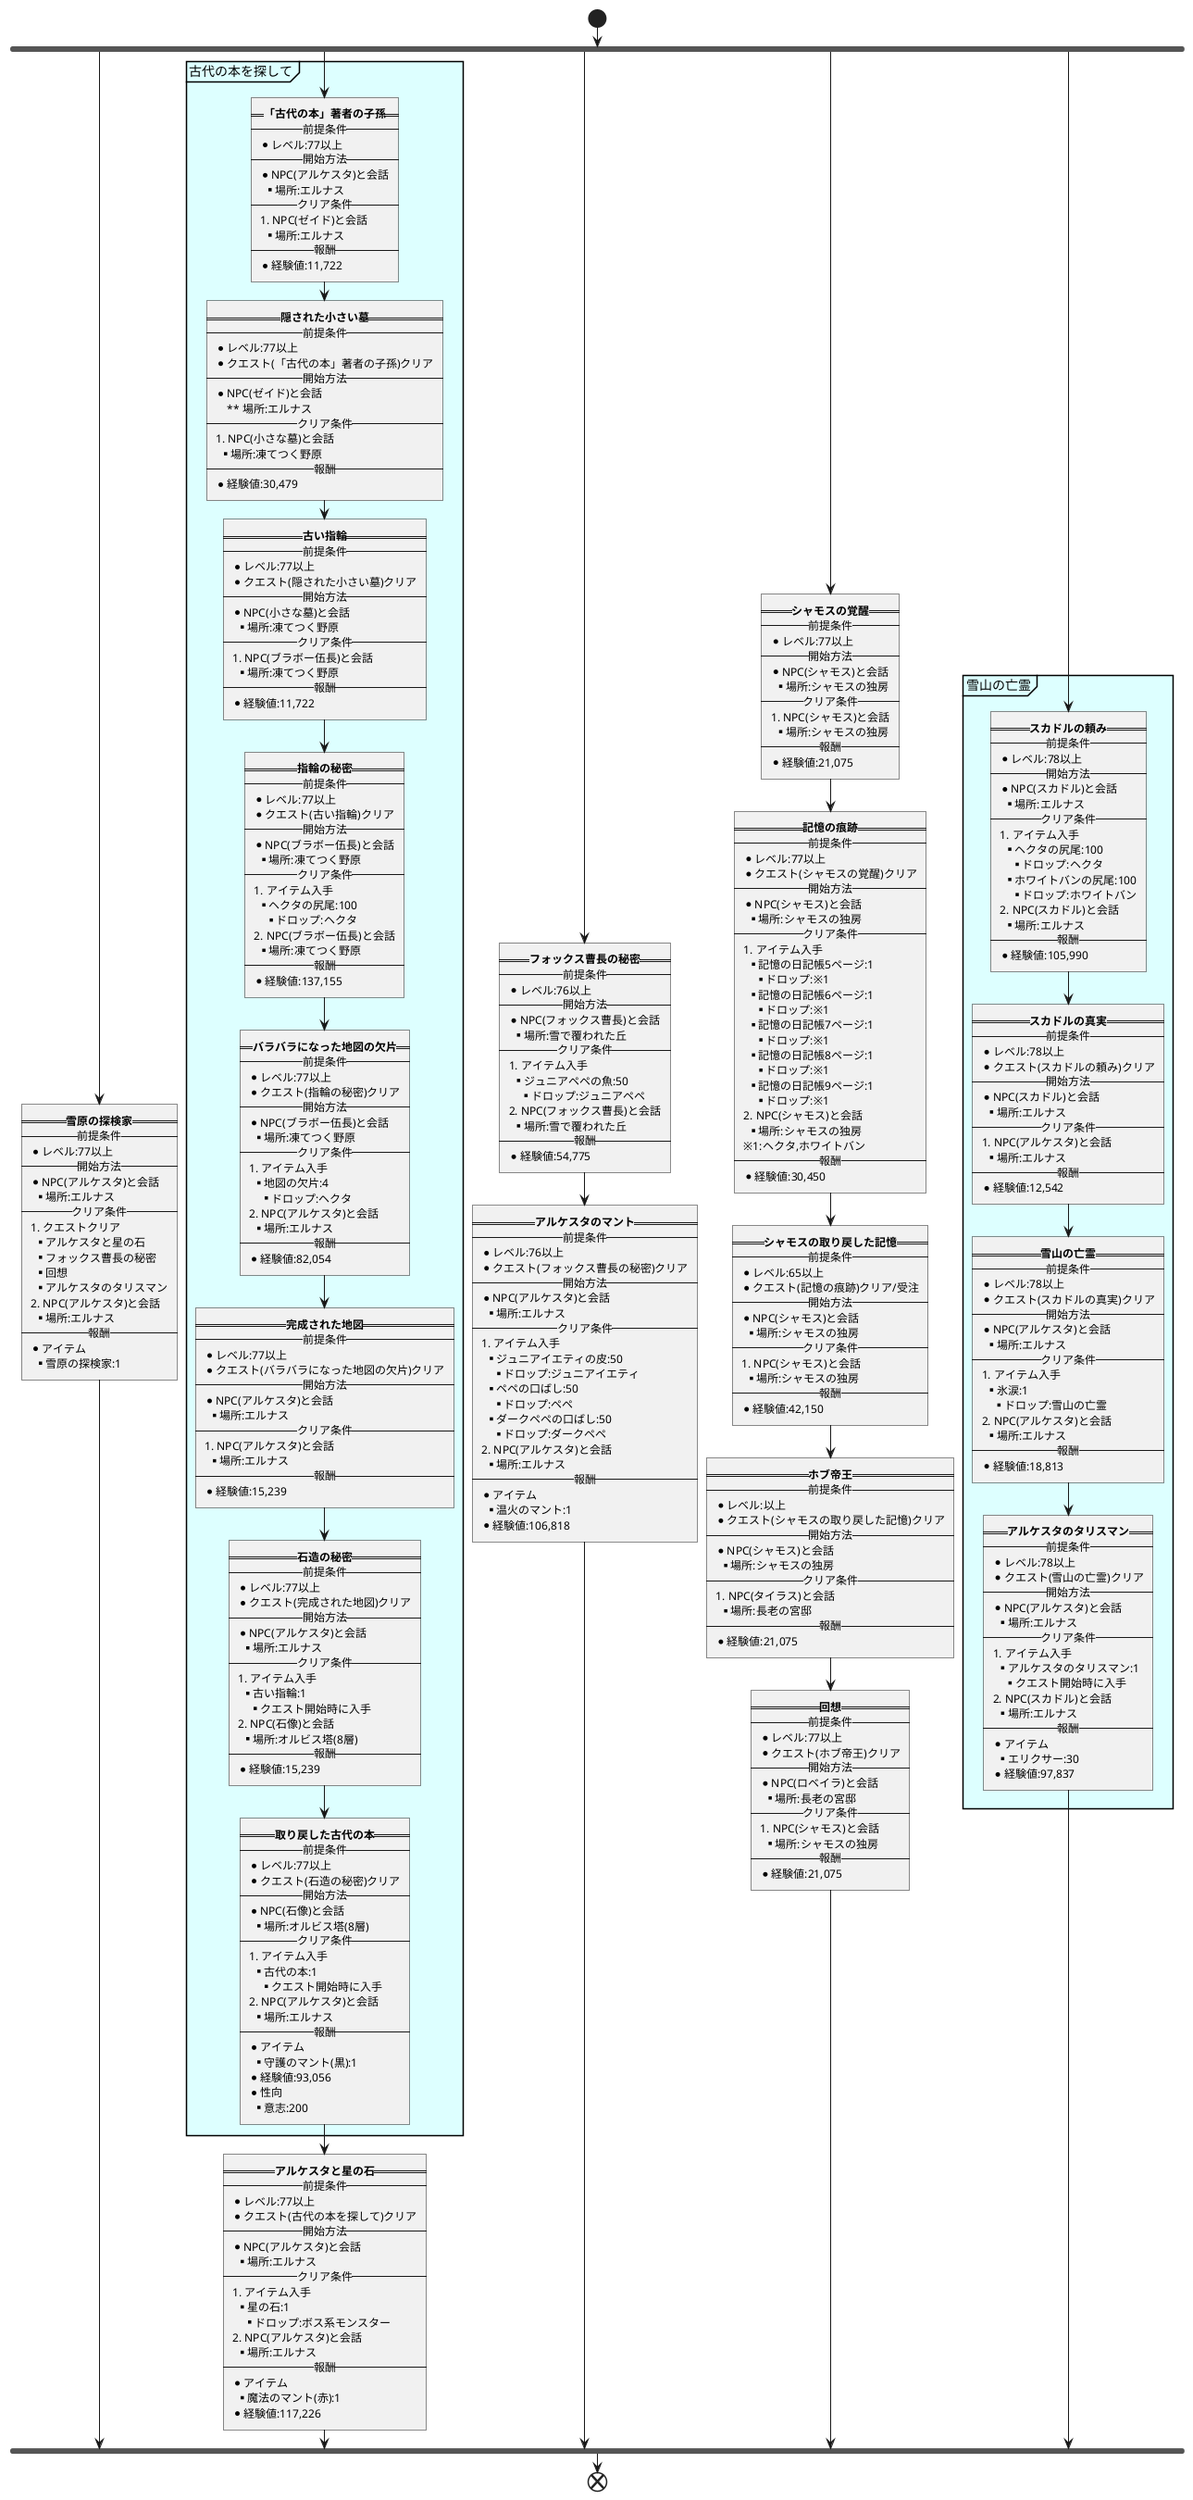 @startuml 雪原の探検家勲章
/'
:==****==
--前提条件--
* レベル:以上
* クエスト(【名前】)クリア/受注
--開始方法--
* NPC(【名前】)と会話
** 場所:【名前】
--クリア条件--
# モンスター討伐
** 【名前】:【数】
# アイテム入手
** 【名前】:【数】
*** クエスト報酬:【名前】
*** ドロップ:【名前】
*** クエスト開始時に入手
# クエストクリア
** 【名前】
# NPC(【名前】)と会話
** 場所:【名前】
--報酬--
* アイテム
** 【名前】:【数】
* 経験値:【数】
* メル:【数】
* 性向
** カリスマ:
** 意志:]

partition 【名前】 #ddffff {}
    
'/
    start
    fork
        :==**雪原の探検家**==
        --前提条件--
        * レベル:77以上
        --開始方法--
        * NPC(アルケスタ)と会話
        ** 場所:エルナス
        --クリア条件--
        # クエストクリア
        ** アルケスタと星の石
        ** フォックス曹長の秘密
        ** 回想
        ** アルケスタのタリスマン
        # NPC(アルケスタ)と会話
        ** 場所:エルナス
        --報酬--
        * アイテム
        ** 雪原の探検家:1]

    fork again
        partition 古代の本を探して #ddffff {
            :==**「古代の本」著者の子孫**==
            --前提条件--
            * レベル:77以上
            --開始方法--
            * NPC(アルケスタ)と会話
            ** 場所:エルナス
            --クリア条件--
            # NPC(ゼイド)と会話
            ** 場所:エルナス
            --報酬--
            * 経験値:11,722]

            :==**隠された小さい墓**==
            --前提条件--
            * レベル:77以上
            * クエスト(「古代の本」著者の子孫)クリア
            --開始方法--
            * NPC(ゼイド)と会話
                ** 場所:エルナス
            --クリア条件--
            # NPC(小さな墓)と会話
            ** 場所:凍てつく野原
            --報酬--
            * 経験値:30,479]

            :==**古い指輪**==
            --前提条件--
            * レベル:77以上
            * クエスト(隠された小さい墓)クリア
            --開始方法--
            * NPC(小さな墓)と会話
            ** 場所:凍てつく野原
            --クリア条件--
            # NPC(ブラボー伍長)と会話
            ** 場所:凍てつく野原
            --報酬--
            * 経験値:11,722]

            :==**指輪の秘密**==
            --前提条件--
            * レベル:77以上
            * クエスト(古い指輪)クリア
            --開始方法--
            * NPC(ブラボー伍長)と会話
            ** 場所:凍てつく野原
            --クリア条件--
            # アイテム入手
            ** ヘクタの尻尾:100
            *** ドロップ:ヘクタ
            # NPC(ブラボー伍長)と会話
            ** 場所:凍てつく野原
            --報酬--
            * 経験値:137,155]

            :==**バラバラになった地図の欠片**==
            --前提条件--
            * レベル:77以上
            * クエスト(指輪の秘密)クリア
            --開始方法--
            * NPC(ブラボー伍長)と会話
            ** 場所:凍てつく野原
            --クリア条件--
            # アイテム入手
            ** 地図の欠片:4
            *** ドロップ:ヘクタ
            # NPC(アルケスタ)と会話
            ** 場所:エルナス
            --報酬--
            * 経験値:82,054]

            :==**完成された地図**==
            --前提条件--
            * レベル:77以上
            * クエスト(バラバラになった地図の欠片)クリア
            --開始方法--
            * NPC(アルケスタ)と会話
            ** 場所:エルナス
            --クリア条件--
            # NPC(アルケスタ)と会話
            ** 場所:エルナス
            --報酬--
            * 経験値:15,239]

            :==**石造の秘密**==
            --前提条件--
            * レベル:77以上
            * クエスト(完成された地図)クリア
            --開始方法--
            * NPC(アルケスタ)と会話
            ** 場所:エルナス
            --クリア条件--
            # アイテム入手
            ** 古い指輪:1
            *** クエスト開始時に入手
            # NPC(石像)と会話
            ** 場所:オルビス塔(8層)
            --報酬--
            * 経験値:15,239]

            :==**取り戻した古代の本**==
            --前提条件--
            * レベル:77以上
            * クエスト(石造の秘密)クリア
            --開始方法--
            * NPC(石像)と会話
            ** 場所:オルビス塔(8層)
            --クリア条件--
            # アイテム入手
            ** 古代の本:1
            *** クエスト開始時に入手
            # NPC(アルケスタ)と会話
            ** 場所:エルナス
            --報酬--
            * アイテム
            ** 守護のマント(黒):1
            * 経験値:93,056
            * 性向
            ** 意志:200]
        }

        :==**アルケスタと星の石**==
        --前提条件--
        * レベル:77以上
        * クエスト(古代の本を探して)クリア
        --開始方法--
        * NPC(アルケスタ)と会話
        ** 場所:エルナス
        --クリア条件--
        # アイテム入手
        ** 星の石:1
        *** ドロップ:ボス系モンスター
        # NPC(アルケスタ)と会話
        ** 場所:エルナス
        --報酬--
        * アイテム
        ** 魔法のマント(赤):1
        * 経験値:117,226]


    fork again
        :==**フォックス曹長の秘密**==
        --前提条件--
        * レベル:76以上
        --開始方法--
        * NPC(フォックス曹長)と会話
        ** 場所:雪で覆われた丘
        --クリア条件--
        # アイテム入手
        ** ジュニアペペの魚:50
        *** ドロップ:ジュニアペペ
        # NPC(フォックス曹長)と会話
        ** 場所:雪で覆われた丘
        --報酬--
        * 経験値:54,775]

        :==**アルケスタのマント**==
        --前提条件--
        * レベル:76以上
        * クエスト(フォックス曹長の秘密)クリア
        --開始方法--
        * NPC(アルケスタ)と会話
        ** 場所:エルナス
        --クリア条件--
        # アイテム入手
        ** ジュニアイエティの皮:50
        *** ドロップ:ジュニアイエティ
        ** ペペの口ばし:50
        *** ドロップ:ペペ
        ** ダークペペの口ばし:50
        *** ドロップ:ダークペペ
        # NPC(アルケスタ)と会話
        ** 場所:エルナス
        --報酬--
        * アイテム
        ** 温火のマント:1
        * 経験値:106,818]

    fork again
        :==**シャモスの覚醒**==
        --前提条件--
        * レベル:77以上
        --開始方法--
        * NPC(シャモス)と会話
        ** 場所:シャモスの独房
        --クリア条件--
        # NPC(シャモス)と会話
        ** 場所:シャモスの独房
        --報酬--
        * 経験値:21,075]

        :==**記憶の痕跡**==
        --前提条件--
        * レベル:77以上
        * クエスト(シャモスの覚醒)クリア
        --開始方法--
        * NPC(シャモス)と会話
        ** 場所:シャモスの独房
        --クリア条件--
        # アイテム入手
        ** 記憶の日記帳5ページ:1
        *** ドロップ:※1
        ** 記憶の日記帳6ページ:1
        *** ドロップ:※1
        ** 記憶の日記帳7ページ:1
        *** ドロップ:※1
        ** 記憶の日記帳8ページ:1
        *** ドロップ:※1
        ** 記憶の日記帳9ページ:1
        *** ドロップ:※1
        # NPC(シャモス)と会話
        ** 場所:シャモスの独房
        ※1:ヘクタ,ホワイトバン
        --報酬--
        * 経験値:30,450]

        :==**シャモスの取り戻した記憶**==
        --前提条件--
        * レベル:65以上
        * クエスト(記憶の痕跡)クリア/受注
        --開始方法--
        * NPC(シャモス)と会話
        ** 場所:シャモスの独房
        --クリア条件--
        # NPC(シャモス)と会話
        ** 場所:シャモスの独房
        --報酬--
        * 経験値:42,150]

        :==**ホブ帝王**==
        --前提条件--
        * レベル:以上
        * クエスト(シャモスの取り戻した記憶)クリア
        --開始方法--
        * NPC(シャモス)と会話
        ** 場所:シャモスの独房
        --クリア条件--
        # NPC(タイラス)と会話
        ** 場所:長老の宮邸
        --報酬--
        * 経験値:21,075]

        :==**回想**==
        --前提条件--
        * レベル:77以上
        * クエスト(ホブ帝王)クリア
        --開始方法--
        * NPC(ロベイラ)と会話
        ** 場所:長老の宮邸
        --クリア条件--
        # NPC(シャモス)と会話
        ** 場所:シャモスの独房
        --報酬--
        * 経験値:21,075]

    fork again
        partition 雪山の亡霊 #ddffff {
            :==**スカドルの頼み**==
            --前提条件--
            * レベル:78以上
            --開始方法--
            * NPC(スカドル)と会話
            ** 場所:エルナス
            --クリア条件--
            # アイテム入手
            ** ヘクタの尻尾:100
            *** ドロップ:ヘクタ
            ** ホワイトバンの尻尾:100
            *** ドロップ:ホワイトバン
            # NPC(スカドル)と会話
            ** 場所:エルナス
            --報酬--
            * 経験値:105,990]

            :==**スカドルの真実**==
            --前提条件--
            * レベル:78以上
            * クエスト(スカドルの頼み)クリア
            --開始方法--
            * NPC(スカドル)と会話
            ** 場所:エルナス
            --クリア条件--
            # NPC(アルケスタ)と会話
            ** 場所:エルナス
            --報酬--
            * 経験値:12,542]

            :==**雪山の亡霊**==
            --前提条件--
            * レベル:78以上
            * クエスト(スカドルの真実)クリア
            --開始方法--
            * NPC(アルケスタ)と会話
            ** 場所:エルナス
            --クリア条件--
            # アイテム入手
            ** 氷涙:1
            *** ドロップ:雪山の亡霊
            # NPC(アルケスタ)と会話
            ** 場所:エルナス
            --報酬--
            * 経験値:18,813]

            :==**アルケスタのタリスマン**==
            --前提条件--
            * レベル:78以上
            * クエスト(雪山の亡霊)クリア
            --開始方法--
            * NPC(アルケスタ)と会話
            ** 場所:エルナス
            --クリア条件--
            # アイテム入手
            ** アルケスタのタリスマン:1
            *** クエスト開始時に入手
            # NPC(スカドル)と会話
            ** 場所:エルナス
            --報酬--
            * アイテム
            ** エリクサー:30
            * 経験値:97,837]
        }


    end fork
    end
@enduml